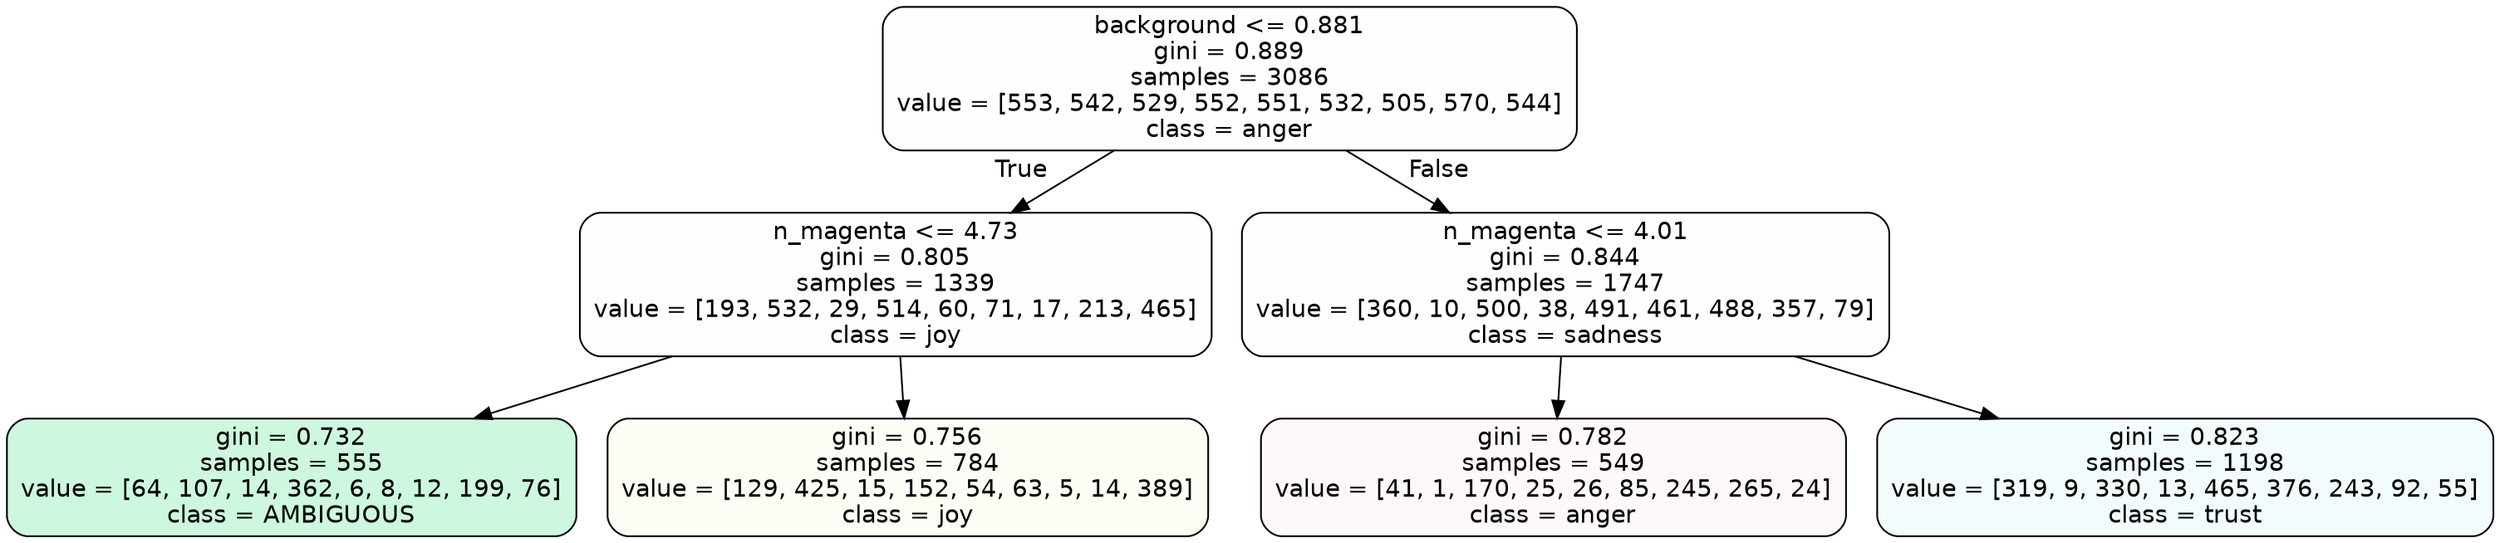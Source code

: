 digraph Tree {
node [shape=box, style="filled, rounded", color="black", fontname=helvetica] ;
edge [fontname=helvetica] ;
0 [label="background <= 0.881\ngini = 0.889\nsamples = 3086\nvalue = [553, 542, 529, 552, 551, 532, 505, 570, 544]\nclass = anger", fillcolor="#e539d701"] ;
1 [label="n_magenta <= 4.73\ngini = 0.805\nsamples = 1339\nvalue = [193, 532, 29, 514, 60, 71, 17, 213, 465]\nclass = joy", fillcolor="#d7e53903"] ;
0 -> 1 [labeldistance=2.5, labelangle=45, headlabel="True"] ;
2 [label="gini = 0.732\nsamples = 555\nvalue = [64, 107, 14, 362, 6, 8, 12, 199, 76]\nclass = AMBIGUOUS", fillcolor="#39e58140"] ;
1 -> 2 ;
3 [label="gini = 0.756\nsamples = 784\nvalue = [129, 425, 15, 152, 54, 63, 5, 14, 389]\nclass = joy", fillcolor="#d7e5390b"] ;
1 -> 3 ;
4 [label="n_magenta <= 4.01\ngini = 0.844\nsamples = 1747\nvalue = [360, 10, 500, 38, 491, 461, 488, 357, 79]\nclass = sadness", fillcolor="#64e53901"] ;
0 -> 4 [labeldistance=2.5, labelangle=-45, headlabel="False"] ;
5 [label="gini = 0.782\nsamples = 549\nvalue = [41, 1, 170, 25, 26, 85, 245, 265, 24]\nclass = anger", fillcolor="#e539d708"] ;
4 -> 5 ;
6 [label="gini = 0.823\nsamples = 1198\nvalue = [319, 9, 330, 13, 465, 376, 243, 92, 55]\nclass = trust", fillcolor="#39d7e50f"] ;
4 -> 6 ;
}
